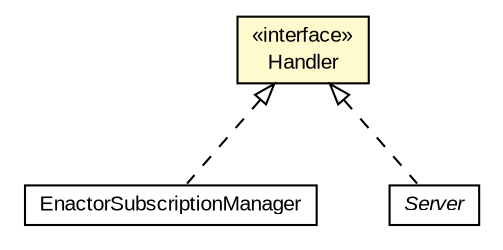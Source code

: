#!/usr/local/bin/dot
#
# Class diagram 
# Generated by UMLGraph version 5.3 (http://www.umlgraph.org/)
#

digraph G {
	edge [fontname="arial",fontsize=10,labelfontname="arial",labelfontsize=10];
	node [fontname="arial",fontsize=10,shape=plaintext];
	nodesep=0.25;
	ranksep=0.5;
	// context.arch.handler.Handler
	c51774 [label=<<table title="context.arch.handler.Handler" border="0" cellborder="1" cellspacing="0" cellpadding="2" port="p" bgcolor="lemonChiffon" href="./Handler.html">
		<tr><td><table border="0" cellspacing="0" cellpadding="1">
<tr><td align="center" balign="center"> &#171;interface&#187; </td></tr>
<tr><td align="center" balign="center"> Handler </td></tr>
		</table></td></tr>
		</table>>, fontname="arial", fontcolor="black", fontsize=10.0];
	// context.arch.enactor.EnactorSubscriptionManager
	c51829 [label=<<table title="context.arch.enactor.EnactorSubscriptionManager" border="0" cellborder="1" cellspacing="0" cellpadding="2" port="p" href="../enactor/EnactorSubscriptionManager.html">
		<tr><td><table border="0" cellspacing="0" cellpadding="1">
<tr><td align="center" balign="center"> EnactorSubscriptionManager </td></tr>
		</table></td></tr>
		</table>>, fontname="arial", fontcolor="black", fontsize=10.0];
	// context.arch.server.Server
	c51881 [label=<<table title="context.arch.server.Server" border="0" cellborder="1" cellspacing="0" cellpadding="2" port="p" href="../server/Server.html">
		<tr><td><table border="0" cellspacing="0" cellpadding="1">
<tr><td align="center" balign="center"><font face="arial italic"> Server </font></td></tr>
		</table></td></tr>
		</table>>, fontname="arial", fontcolor="black", fontsize=10.0];
	//context.arch.enactor.EnactorSubscriptionManager implements context.arch.handler.Handler
	c51774:p -> c51829:p [dir=back,arrowtail=empty,style=dashed];
	//context.arch.server.Server implements context.arch.handler.Handler
	c51774:p -> c51881:p [dir=back,arrowtail=empty,style=dashed];
}

